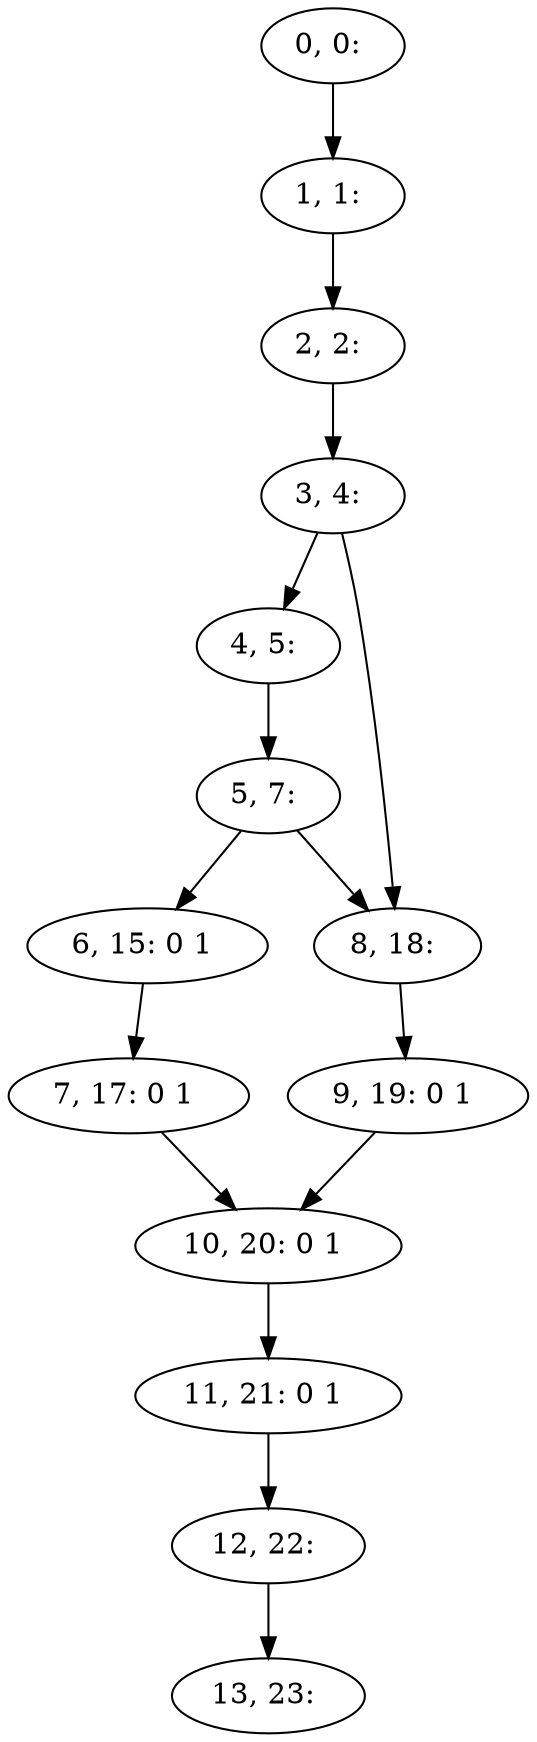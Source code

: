 digraph G {
0[label="0, 0: "];
1[label="1, 1: "];
2[label="2, 2: "];
3[label="3, 4: "];
4[label="4, 5: "];
5[label="5, 7: "];
6[label="6, 15: 0 1 "];
7[label="7, 17: 0 1 "];
8[label="8, 18: "];
9[label="9, 19: 0 1 "];
10[label="10, 20: 0 1 "];
11[label="11, 21: 0 1 "];
12[label="12, 22: "];
13[label="13, 23: "];
0->1 ;
1->2 ;
2->3 ;
3->4 ;
3->8 ;
4->5 ;
5->6 ;
5->8 ;
6->7 ;
7->10 ;
8->9 ;
9->10 ;
10->11 ;
11->12 ;
12->13 ;
}
